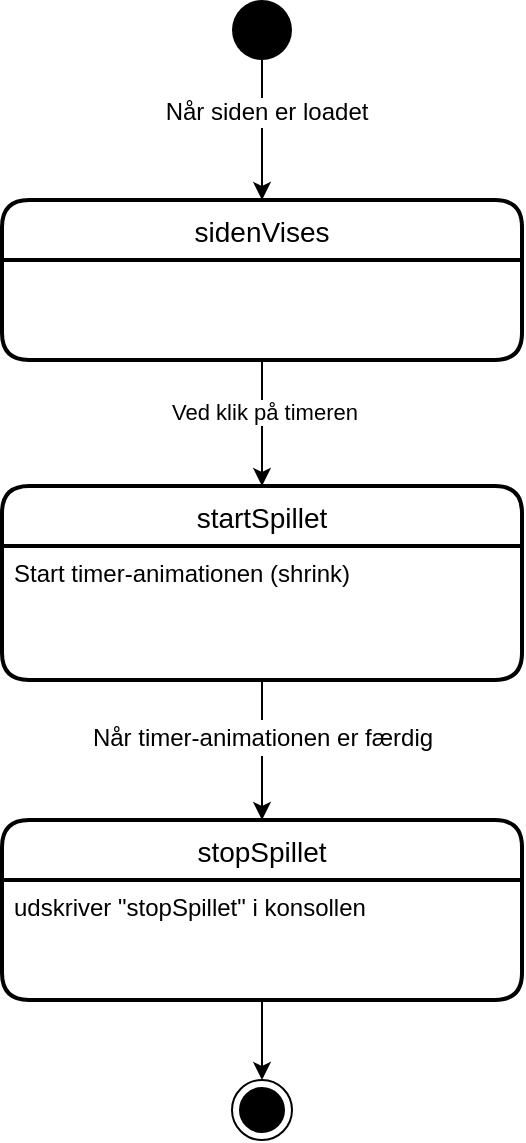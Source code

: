 <mxfile>
    <diagram id="9JmcImGVnm6acoKlBlC9" name="Page-1">
        <mxGraphModel dx="499" dy="542" grid="1" gridSize="10" guides="1" tooltips="1" connect="1" arrows="1" fold="1" page="1" pageScale="1" pageWidth="827" pageHeight="1169" math="0" shadow="0">
            <root>
                <mxCell id="0"/>
                <mxCell id="1" parent="0"/>
                <mxCell id="iuU_2dQMTSEWbqAGZvUB-1" value="" style="edgeStyle=orthogonalEdgeStyle;rounded=0;orthogonalLoop=1;jettySize=auto;html=1;fontColor=#000000;entryX=0.5;entryY=0;entryDx=0;entryDy=0;" parent="1" source="iuU_2dQMTSEWbqAGZvUB-3" target="2" edge="1">
                    <mxGeometry relative="1" as="geometry">
                        <mxPoint x="399" y="115" as="targetPoint"/>
                    </mxGeometry>
                </mxCell>
                <mxCell id="iuU_2dQMTSEWbqAGZvUB-2" value="&lt;font style=&quot;font-size: 12px&quot;&gt;Når siden er loadet&lt;/font&gt;" style="edgeLabel;html=1;align=center;verticalAlign=middle;resizable=0;points=[];fontColor=#000000;" parent="iuU_2dQMTSEWbqAGZvUB-1" connectable="0" vertex="1">
                    <mxGeometry x="-0.274" y="2" relative="1" as="geometry">
                        <mxPoint as="offset"/>
                    </mxGeometry>
                </mxCell>
                <mxCell id="iuU_2dQMTSEWbqAGZvUB-3" value="" style="ellipse;fillColor=#000000;strokeColor=none;rounded=1;" parent="1" vertex="1">
                    <mxGeometry x="384" y="20" width="30" height="30" as="geometry"/>
                </mxCell>
                <mxCell id="iuU_2dQMTSEWbqAGZvUB-4" value="stopSpillet" style="swimlane;childLayout=stackLayout;horizontal=1;startSize=30;horizontalStack=0;rounded=1;fontSize=14;fontStyle=0;strokeWidth=2;resizeParent=0;resizeLast=1;shadow=0;dashed=0;align=center;expand=0;resizable=0;" parent="1" vertex="1">
                    <mxGeometry x="269" y="430" width="260" height="90" as="geometry"/>
                </mxCell>
                <mxCell id="iuU_2dQMTSEWbqAGZvUB-5" value="udskriver &quot;stopSpillet&quot; i konsollen" style="align=left;strokeColor=none;fillColor=none;spacingLeft=4;fontSize=12;verticalAlign=top;resizable=0;rotatable=0;part=1;rounded=0;" parent="iuU_2dQMTSEWbqAGZvUB-4" vertex="1">
                    <mxGeometry y="30" width="260" height="60" as="geometry"/>
                </mxCell>
                <mxCell id="iuU_2dQMTSEWbqAGZvUB-6" value="startSpillet" style="swimlane;childLayout=stackLayout;horizontal=1;startSize=30;horizontalStack=0;rounded=1;fontSize=14;fontStyle=0;strokeWidth=2;resizeParent=0;resizeLast=1;shadow=0;dashed=0;align=center;expand=0;resizable=0;" parent="1" vertex="1">
                    <mxGeometry x="269" y="263" width="260" height="97" as="geometry"/>
                </mxCell>
                <mxCell id="iuU_2dQMTSEWbqAGZvUB-7" value="Start timer-animationen (shrink)" style="align=left;strokeColor=none;fillColor=none;spacingLeft=4;fontSize=12;verticalAlign=top;resizable=0;rotatable=0;part=1;rounded=0;" parent="iuU_2dQMTSEWbqAGZvUB-6" vertex="1">
                    <mxGeometry y="30" width="260" height="67" as="geometry"/>
                </mxCell>
                <mxCell id="iuU_2dQMTSEWbqAGZvUB-8" style="edgeStyle=orthogonalEdgeStyle;rounded=0;orthogonalLoop=1;jettySize=auto;html=1;exitX=0.5;exitY=1;exitDx=0;exitDy=0;entryX=0.5;entryY=0;entryDx=0;entryDy=0;" parent="1" source="iuU_2dQMTSEWbqAGZvUB-7" target="iuU_2dQMTSEWbqAGZvUB-4" edge="1">
                    <mxGeometry relative="1" as="geometry"/>
                </mxCell>
                <mxCell id="iuU_2dQMTSEWbqAGZvUB-9" value="&lt;div style=&quot;font-size: 12px ; line-height: 18px&quot;&gt;&lt;span style=&quot;background-color: rgb(255 , 255 , 255)&quot;&gt;Når timer-animationen er færdig&lt;/span&gt;&lt;/div&gt;" style="edgeLabel;html=1;align=center;verticalAlign=middle;resizable=0;points=[];" parent="iuU_2dQMTSEWbqAGZvUB-8" connectable="0" vertex="1">
                    <mxGeometry x="-0.206" relative="1" as="geometry">
                        <mxPoint as="offset"/>
                    </mxGeometry>
                </mxCell>
                <mxCell id="iuU_2dQMTSEWbqAGZvUB-10" value="" style="ellipse;html=1;shape=endState;fillColor=#000000;strokeColor=#000000;rounded=1;labelBackgroundColor=#FFFFFF;fontFamily=Helvetica;fontSize=12;fontColor=#000000;" parent="1" vertex="1">
                    <mxGeometry x="384" y="560" width="30" height="30" as="geometry"/>
                </mxCell>
                <mxCell id="iuU_2dQMTSEWbqAGZvUB-11" style="edgeStyle=orthogonalEdgeStyle;rounded=0;orthogonalLoop=1;jettySize=auto;html=1;exitX=0.5;exitY=1;exitDx=0;exitDy=0;fontFamily=Helvetica;fontSize=12;fontColor=#000000;" parent="1" source="iuU_2dQMTSEWbqAGZvUB-5" target="iuU_2dQMTSEWbqAGZvUB-10" edge="1">
                    <mxGeometry relative="1" as="geometry"/>
                </mxCell>
                <mxCell id="4" value="" style="edgeStyle=none;html=1;entryX=0.5;entryY=0;entryDx=0;entryDy=0;" parent="1" source="2" target="iuU_2dQMTSEWbqAGZvUB-6" edge="1">
                    <mxGeometry relative="1" as="geometry">
                        <mxPoint x="420" y="250" as="targetPoint"/>
                    </mxGeometry>
                </mxCell>
                <mxCell id="5" value="Ved klik på timeren" style="edgeLabel;html=1;align=center;verticalAlign=middle;resizable=0;points=[];" parent="4" vertex="1" connectable="0">
                    <mxGeometry x="-0.188" y="1" relative="1" as="geometry">
                        <mxPoint as="offset"/>
                    </mxGeometry>
                </mxCell>
                <mxCell id="2" value="sidenVises" style="swimlane;childLayout=stackLayout;horizontal=1;startSize=30;horizontalStack=0;rounded=1;fontSize=14;fontStyle=0;strokeWidth=2;resizeParent=0;resizeLast=1;shadow=0;dashed=0;align=center;expand=0;resizable=0;" parent="1" vertex="1">
                    <mxGeometry x="269" y="120" width="260" height="80" as="geometry"/>
                </mxCell>
            </root>
        </mxGraphModel>
    </diagram>
</mxfile>